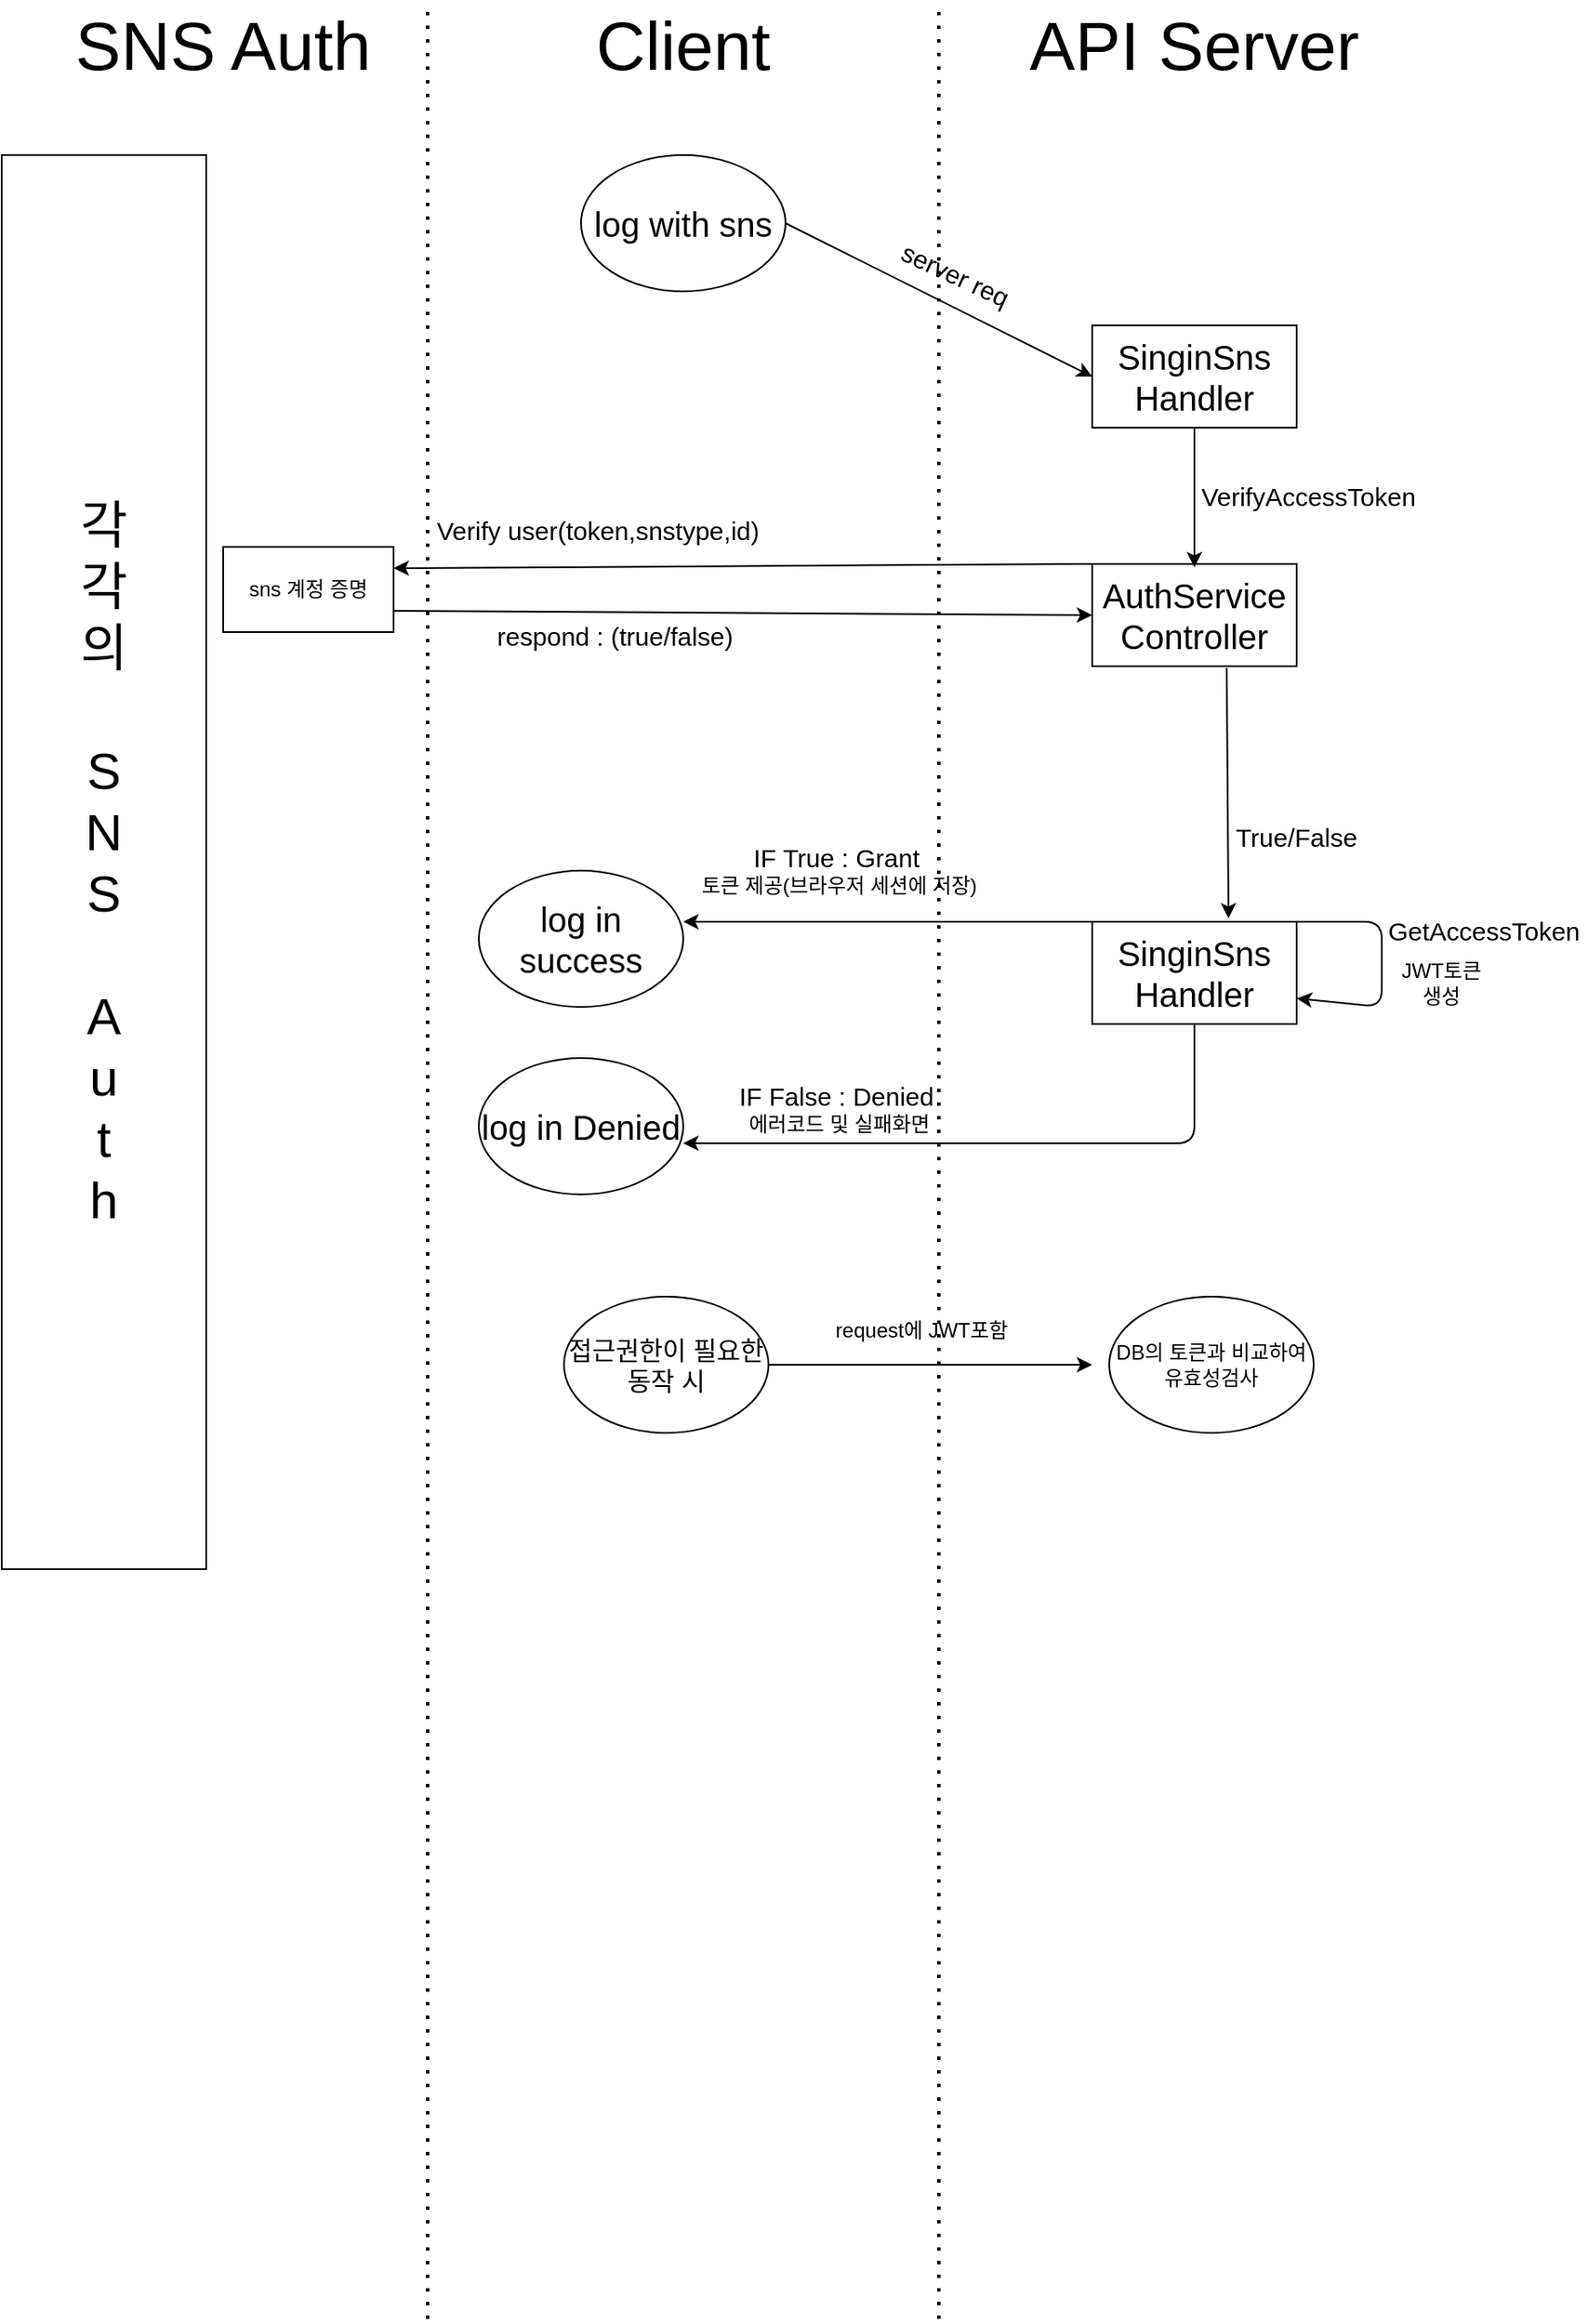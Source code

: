 <mxfile version="14.1.9" type="github">
  <diagram id="C5RBs43oDa-KdzZeNtuy" name="Page-1">
    <mxGraphModel dx="1350" dy="804" grid="1" gridSize="10" guides="1" tooltips="1" connect="1" arrows="1" fold="1" page="1" pageScale="1" pageWidth="827" pageHeight="1169" math="0" shadow="0">
      <root>
        <mxCell id="WIyWlLk6GJQsqaUBKTNV-0" />
        <mxCell id="WIyWlLk6GJQsqaUBKTNV-1" parent="WIyWlLk6GJQsqaUBKTNV-0" />
        <mxCell id="Nbk6abaK6ACKOXlTuhbF-16" value="" style="endArrow=none;dashed=1;html=1;dashPattern=1 3;strokeWidth=2;" edge="1" parent="WIyWlLk6GJQsqaUBKTNV-1">
          <mxGeometry width="50" height="50" relative="1" as="geometry">
            <mxPoint x="250" y="1390" as="sourcePoint" />
            <mxPoint x="250" y="30" as="targetPoint" />
          </mxGeometry>
        </mxCell>
        <mxCell id="Nbk6abaK6ACKOXlTuhbF-17" value="" style="endArrow=none;dashed=1;html=1;dashPattern=1 3;strokeWidth=2;" edge="1" parent="WIyWlLk6GJQsqaUBKTNV-1">
          <mxGeometry width="50" height="50" relative="1" as="geometry">
            <mxPoint x="550" y="1390" as="sourcePoint" />
            <mxPoint x="550" y="30" as="targetPoint" />
          </mxGeometry>
        </mxCell>
        <mxCell id="Nbk6abaK6ACKOXlTuhbF-18" value="&lt;font style=&quot;font-size: 40px&quot;&gt;SNS Auth&lt;br&gt;&lt;/font&gt;" style="text;html=1;strokeColor=none;fillColor=none;align=center;verticalAlign=middle;whiteSpace=wrap;rounded=0;" vertex="1" parent="WIyWlLk6GJQsqaUBKTNV-1">
          <mxGeometry x="30" y="30" width="200" height="50" as="geometry" />
        </mxCell>
        <mxCell id="Nbk6abaK6ACKOXlTuhbF-19" value="&lt;font style=&quot;font-size: 40px&quot;&gt;Client&lt;/font&gt;" style="text;html=1;strokeColor=none;fillColor=none;align=center;verticalAlign=middle;whiteSpace=wrap;rounded=0;" vertex="1" parent="WIyWlLk6GJQsqaUBKTNV-1">
          <mxGeometry x="300" y="30" width="200" height="50" as="geometry" />
        </mxCell>
        <mxCell id="Nbk6abaK6ACKOXlTuhbF-20" value="&lt;font style=&quot;font-size: 40px&quot;&gt;API Server&lt;/font&gt;" style="text;html=1;strokeColor=none;fillColor=none;align=center;verticalAlign=middle;whiteSpace=wrap;rounded=0;" vertex="1" parent="WIyWlLk6GJQsqaUBKTNV-1">
          <mxGeometry x="600" y="30" width="200" height="50" as="geometry" />
        </mxCell>
        <mxCell id="Nbk6abaK6ACKOXlTuhbF-21" value="&lt;font style=&quot;font-size: 20px&quot;&gt;log with sns&lt;/font&gt;" style="ellipse;whiteSpace=wrap;html=1;" vertex="1" parent="WIyWlLk6GJQsqaUBKTNV-1">
          <mxGeometry x="340" y="120" width="120" height="80" as="geometry" />
        </mxCell>
        <mxCell id="Nbk6abaK6ACKOXlTuhbF-22" value="&lt;font style=&quot;font-size: 20px&quot;&gt;SinginSns Handler&lt;/font&gt;" style="rounded=0;whiteSpace=wrap;html=1;" vertex="1" parent="WIyWlLk6GJQsqaUBKTNV-1">
          <mxGeometry x="640" y="220" width="120" height="60" as="geometry" />
        </mxCell>
        <mxCell id="Nbk6abaK6ACKOXlTuhbF-23" value="" style="endArrow=classic;html=1;exitX=1;exitY=0.5;exitDx=0;exitDy=0;entryX=0;entryY=0.5;entryDx=0;entryDy=0;" edge="1" parent="WIyWlLk6GJQsqaUBKTNV-1" source="Nbk6abaK6ACKOXlTuhbF-21" target="Nbk6abaK6ACKOXlTuhbF-22">
          <mxGeometry width="50" height="50" relative="1" as="geometry">
            <mxPoint x="640" y="400" as="sourcePoint" />
            <mxPoint x="690" y="350" as="targetPoint" />
          </mxGeometry>
        </mxCell>
        <mxCell id="Nbk6abaK6ACKOXlTuhbF-24" value="&lt;font style=&quot;font-size: 15px&quot;&gt;server req&lt;/font&gt;" style="text;html=1;strokeColor=none;fillColor=none;align=center;verticalAlign=middle;whiteSpace=wrap;rounded=0;rotation=25;" vertex="1" parent="WIyWlLk6GJQsqaUBKTNV-1">
          <mxGeometry x="460" y="180" width="200" height="20" as="geometry" />
        </mxCell>
        <mxCell id="Nbk6abaK6ACKOXlTuhbF-25" value="&lt;div&gt;&lt;font style=&quot;font-size: 20px&quot;&gt;AuthService&lt;/font&gt;&lt;/div&gt;&lt;div&gt;&lt;font style=&quot;font-size: 20px&quot;&gt;Controller&lt;br&gt;&lt;/font&gt;&lt;/div&gt;" style="rounded=0;whiteSpace=wrap;html=1;" vertex="1" parent="WIyWlLk6GJQsqaUBKTNV-1">
          <mxGeometry x="640" y="360" width="120" height="60" as="geometry" />
        </mxCell>
        <mxCell id="Nbk6abaK6ACKOXlTuhbF-28" value="&lt;div style=&quot;font-size: 30px&quot;&gt;&lt;font style=&quot;font-size: 30px&quot;&gt;각&lt;/font&gt;&lt;/div&gt;&lt;div style=&quot;font-size: 30px&quot;&gt;&lt;font style=&quot;font-size: 30px&quot;&gt;각&lt;/font&gt;&lt;/div&gt;&lt;div style=&quot;font-size: 30px&quot;&gt;&lt;font style=&quot;font-size: 30px&quot;&gt;의&lt;/font&gt;&lt;/div&gt;&lt;div style=&quot;font-size: 30px&quot;&gt;&lt;font style=&quot;font-size: 30px&quot;&gt;&lt;br&gt;&lt;/font&gt;&lt;/div&gt;&lt;div style=&quot;font-size: 30px&quot;&gt;&lt;font style=&quot;font-size: 30px&quot;&gt;S&lt;/font&gt;&lt;/div&gt;&lt;div style=&quot;font-size: 30px&quot;&gt;&lt;font style=&quot;font-size: 30px&quot;&gt;N&lt;/font&gt;&lt;/div&gt;&lt;div style=&quot;font-size: 30px&quot;&gt;&lt;font style=&quot;font-size: 30px&quot;&gt;S&lt;/font&gt;&lt;/div&gt;&lt;div style=&quot;font-size: 30px&quot;&gt;&lt;font style=&quot;font-size: 30px&quot;&gt;&lt;br&gt;&lt;/font&gt;&lt;/div&gt;&lt;div style=&quot;font-size: 30px&quot;&gt;&lt;font style=&quot;font-size: 30px&quot;&gt;A&lt;/font&gt;&lt;/div&gt;&lt;div style=&quot;font-size: 30px&quot;&gt;&lt;font style=&quot;font-size: 30px&quot;&gt;u&lt;/font&gt;&lt;/div&gt;&lt;div style=&quot;font-size: 30px&quot;&gt;&lt;font style=&quot;font-size: 30px&quot;&gt;t&lt;/font&gt;&lt;/div&gt;&lt;div style=&quot;font-size: 30px&quot;&gt;&lt;font style=&quot;font-size: 30px&quot;&gt;h&lt;br&gt;&lt;/font&gt;&lt;/div&gt;" style="rounded=0;whiteSpace=wrap;html=1;" vertex="1" parent="WIyWlLk6GJQsqaUBKTNV-1">
          <mxGeometry y="120" width="120" height="830" as="geometry" />
        </mxCell>
        <mxCell id="Nbk6abaK6ACKOXlTuhbF-29" value="&lt;font style=&quot;font-size: 15px&quot;&gt;Verify user(token,snstype,id)&lt;br&gt;&lt;/font&gt;" style="text;html=1;strokeColor=none;fillColor=none;align=center;verticalAlign=middle;whiteSpace=wrap;rounded=0;rotation=0;" vertex="1" parent="WIyWlLk6GJQsqaUBKTNV-1">
          <mxGeometry x="250" y="330" width="200" height="20" as="geometry" />
        </mxCell>
        <mxCell id="Nbk6abaK6ACKOXlTuhbF-30" value="&lt;font style=&quot;font-size: 15px&quot;&gt;respond : (true/false)&lt;/font&gt;" style="text;html=1;strokeColor=none;fillColor=none;align=center;verticalAlign=middle;whiteSpace=wrap;rounded=0;rotation=0;" vertex="1" parent="WIyWlLk6GJQsqaUBKTNV-1">
          <mxGeometry x="260" y="392" width="200" height="20" as="geometry" />
        </mxCell>
        <mxCell id="Nbk6abaK6ACKOXlTuhbF-33" value="&lt;font style=&quot;font-size: 20px&quot;&gt;log in success&lt;br&gt;&lt;/font&gt;" style="ellipse;whiteSpace=wrap;html=1;" vertex="1" parent="WIyWlLk6GJQsqaUBKTNV-1">
          <mxGeometry x="280" y="540" width="120" height="80" as="geometry" />
        </mxCell>
        <mxCell id="Nbk6abaK6ACKOXlTuhbF-34" value="&lt;font style=&quot;font-size: 15px&quot;&gt;IF True : Grant&lt;br&gt;&lt;/font&gt;&amp;nbsp;토큰 제공(브라우저 세션에 저장)" style="text;html=1;strokeColor=none;fillColor=none;align=center;verticalAlign=middle;whiteSpace=wrap;rounded=0;rotation=0;" vertex="1" parent="WIyWlLk6GJQsqaUBKTNV-1">
          <mxGeometry x="390" y="530" width="200" height="20" as="geometry" />
        </mxCell>
        <mxCell id="Nbk6abaK6ACKOXlTuhbF-37" value="&lt;font style=&quot;font-size: 20px&quot;&gt;log in Denied&lt;br&gt;&lt;/font&gt;" style="ellipse;whiteSpace=wrap;html=1;" vertex="1" parent="WIyWlLk6GJQsqaUBKTNV-1">
          <mxGeometry x="280" y="650" width="120" height="80" as="geometry" />
        </mxCell>
        <mxCell id="Nbk6abaK6ACKOXlTuhbF-40" value="" style="endArrow=none;dashed=1;html=1;dashPattern=1 3;strokeWidth=2;" edge="1" parent="WIyWlLk6GJQsqaUBKTNV-1">
          <mxGeometry width="50" height="50" relative="1" as="geometry">
            <mxPoint x="130" y="410" as="sourcePoint" />
            <mxPoint x="130" y="410" as="targetPoint" />
          </mxGeometry>
        </mxCell>
        <mxCell id="Nbk6abaK6ACKOXlTuhbF-43" value="sns 계정 증명" style="rounded=0;whiteSpace=wrap;html=1;" vertex="1" parent="WIyWlLk6GJQsqaUBKTNV-1">
          <mxGeometry x="130" y="350" width="100" height="50" as="geometry" />
        </mxCell>
        <mxCell id="Nbk6abaK6ACKOXlTuhbF-51" value="" style="endArrow=classic;html=1;entryX=1;entryY=0.25;entryDx=0;entryDy=0;exitX=0;exitY=0;exitDx=0;exitDy=0;" edge="1" parent="WIyWlLk6GJQsqaUBKTNV-1" source="Nbk6abaK6ACKOXlTuhbF-25" target="Nbk6abaK6ACKOXlTuhbF-43">
          <mxGeometry width="50" height="50" relative="1" as="geometry">
            <mxPoint x="630" y="363" as="sourcePoint" />
            <mxPoint x="690" y="440" as="targetPoint" />
          </mxGeometry>
        </mxCell>
        <mxCell id="Nbk6abaK6ACKOXlTuhbF-52" value="" style="endArrow=classic;html=1;exitX=1;exitY=0.75;exitDx=0;exitDy=0;entryX=0;entryY=0.5;entryDx=0;entryDy=0;" edge="1" parent="WIyWlLk6GJQsqaUBKTNV-1" source="Nbk6abaK6ACKOXlTuhbF-43" target="Nbk6abaK6ACKOXlTuhbF-25">
          <mxGeometry width="50" height="50" relative="1" as="geometry">
            <mxPoint x="640" y="490" as="sourcePoint" />
            <mxPoint x="690" y="440" as="targetPoint" />
          </mxGeometry>
        </mxCell>
        <mxCell id="Nbk6abaK6ACKOXlTuhbF-58" value="&lt;font style=&quot;font-size: 20px&quot;&gt;SinginSns Handler&lt;/font&gt;" style="rounded=0;whiteSpace=wrap;html=1;" vertex="1" parent="WIyWlLk6GJQsqaUBKTNV-1">
          <mxGeometry x="640" y="570" width="120" height="60" as="geometry" />
        </mxCell>
        <mxCell id="Nbk6abaK6ACKOXlTuhbF-59" value="" style="endArrow=classic;html=1;exitX=0.5;exitY=1;exitDx=0;exitDy=0;" edge="1" parent="WIyWlLk6GJQsqaUBKTNV-1" source="Nbk6abaK6ACKOXlTuhbF-22">
          <mxGeometry width="50" height="50" relative="1" as="geometry">
            <mxPoint x="640" y="580" as="sourcePoint" />
            <mxPoint x="700" y="362" as="targetPoint" />
          </mxGeometry>
        </mxCell>
        <mxCell id="Nbk6abaK6ACKOXlTuhbF-60" value="" style="endArrow=classic;html=1;exitX=0.658;exitY=1.017;exitDx=0;exitDy=0;exitPerimeter=0;entryX=0.667;entryY=-0.033;entryDx=0;entryDy=0;entryPerimeter=0;" edge="1" parent="WIyWlLk6GJQsqaUBKTNV-1" source="Nbk6abaK6ACKOXlTuhbF-25" target="Nbk6abaK6ACKOXlTuhbF-58">
          <mxGeometry width="50" height="50" relative="1" as="geometry">
            <mxPoint x="640" y="580" as="sourcePoint" />
            <mxPoint x="690" y="530" as="targetPoint" />
          </mxGeometry>
        </mxCell>
        <mxCell id="Nbk6abaK6ACKOXlTuhbF-61" value="&lt;font style=&quot;font-size: 15px&quot;&gt;True/False&lt;/font&gt;" style="text;html=1;strokeColor=none;fillColor=none;align=center;verticalAlign=middle;whiteSpace=wrap;rounded=0;rotation=0;" vertex="1" parent="WIyWlLk6GJQsqaUBKTNV-1">
          <mxGeometry x="700" y="510" width="120" height="20" as="geometry" />
        </mxCell>
        <mxCell id="Nbk6abaK6ACKOXlTuhbF-62" value="&lt;font style=&quot;font-size: 15px&quot;&gt;IF False : Denied&lt;br&gt;&lt;/font&gt;&amp;nbsp;에러코드 및 실패화면" style="text;html=1;strokeColor=none;fillColor=none;align=center;verticalAlign=middle;whiteSpace=wrap;rounded=0;rotation=0;" vertex="1" parent="WIyWlLk6GJQsqaUBKTNV-1">
          <mxGeometry x="390" y="670" width="200" height="20" as="geometry" />
        </mxCell>
        <mxCell id="Nbk6abaK6ACKOXlTuhbF-63" value="" style="endArrow=classic;html=1;entryX=1;entryY=0.375;entryDx=0;entryDy=0;exitX=0;exitY=0;exitDx=0;exitDy=0;entryPerimeter=0;" edge="1" parent="WIyWlLk6GJQsqaUBKTNV-1" source="Nbk6abaK6ACKOXlTuhbF-58" target="Nbk6abaK6ACKOXlTuhbF-33">
          <mxGeometry width="50" height="50" relative="1" as="geometry">
            <mxPoint x="630" y="580" as="sourcePoint" />
            <mxPoint x="620" y="584.5" as="targetPoint" />
          </mxGeometry>
        </mxCell>
        <mxCell id="Nbk6abaK6ACKOXlTuhbF-64" value="" style="endArrow=classic;html=1;exitX=0.5;exitY=1;exitDx=0;exitDy=0;" edge="1" parent="WIyWlLk6GJQsqaUBKTNV-1" source="Nbk6abaK6ACKOXlTuhbF-58">
          <mxGeometry width="50" height="50" relative="1" as="geometry">
            <mxPoint x="630" y="700" as="sourcePoint" />
            <mxPoint x="400" y="700" as="targetPoint" />
            <Array as="points">
              <mxPoint x="700" y="700" />
            </Array>
          </mxGeometry>
        </mxCell>
        <mxCell id="Nbk6abaK6ACKOXlTuhbF-65" value="" style="endArrow=classic;html=1;exitX=1;exitY=0;exitDx=0;exitDy=0;entryX=1;entryY=0.75;entryDx=0;entryDy=0;" edge="1" parent="WIyWlLk6GJQsqaUBKTNV-1" source="Nbk6abaK6ACKOXlTuhbF-58" target="Nbk6abaK6ACKOXlTuhbF-58">
          <mxGeometry width="50" height="50" relative="1" as="geometry">
            <mxPoint x="640" y="750" as="sourcePoint" />
            <mxPoint x="800" y="650" as="targetPoint" />
            <Array as="points">
              <mxPoint x="810" y="570" />
              <mxPoint x="810" y="620" />
            </Array>
          </mxGeometry>
        </mxCell>
        <mxCell id="Nbk6abaK6ACKOXlTuhbF-66" value="&lt;div&gt;JWT토큰&lt;/div&gt;&lt;div&gt;생성&lt;/div&gt;" style="text;html=1;strokeColor=none;fillColor=none;align=center;verticalAlign=middle;whiteSpace=wrap;rounded=0;rotation=0;" vertex="1" parent="WIyWlLk6GJQsqaUBKTNV-1">
          <mxGeometry x="800" y="596" width="90" height="20" as="geometry" />
        </mxCell>
        <mxCell id="Nbk6abaK6ACKOXlTuhbF-67" value="&lt;div style=&quot;font-size: 15px&quot;&gt;&lt;font style=&quot;font-size: 15px&quot;&gt;접&lt;/font&gt;&lt;font style=&quot;font-size: 15px&quot;&gt;근권한이 필요한&lt;/font&gt;&lt;/div&gt;&lt;div style=&quot;font-size: 15px&quot;&gt;&lt;font style=&quot;font-size: 15px&quot;&gt;동작 시&lt;br&gt;&lt;/font&gt;&lt;/div&gt;" style="ellipse;whiteSpace=wrap;html=1;" vertex="1" parent="WIyWlLk6GJQsqaUBKTNV-1">
          <mxGeometry x="330" y="790" width="120" height="80" as="geometry" />
        </mxCell>
        <mxCell id="Nbk6abaK6ACKOXlTuhbF-68" value="" style="endArrow=classic;html=1;exitX=1;exitY=0.5;exitDx=0;exitDy=0;" edge="1" parent="WIyWlLk6GJQsqaUBKTNV-1" source="Nbk6abaK6ACKOXlTuhbF-67">
          <mxGeometry width="50" height="50" relative="1" as="geometry">
            <mxPoint x="640" y="750" as="sourcePoint" />
            <mxPoint x="640" y="830" as="targetPoint" />
            <Array as="points" />
          </mxGeometry>
        </mxCell>
        <mxCell id="Nbk6abaK6ACKOXlTuhbF-69" value="&lt;div&gt;DB의 토큰과 비교하여&lt;/div&gt;&lt;div&gt;유효성검사&lt;br&gt;&lt;/div&gt;" style="ellipse;whiteSpace=wrap;html=1;" vertex="1" parent="WIyWlLk6GJQsqaUBKTNV-1">
          <mxGeometry x="650" y="790" width="120" height="80" as="geometry" />
        </mxCell>
        <mxCell id="Nbk6abaK6ACKOXlTuhbF-70" value="request에 JWT포함" style="text;html=1;strokeColor=none;fillColor=none;align=center;verticalAlign=middle;whiteSpace=wrap;rounded=0;" vertex="1" parent="WIyWlLk6GJQsqaUBKTNV-1">
          <mxGeometry x="480" y="800" width="120" height="20" as="geometry" />
        </mxCell>
        <mxCell id="Nbk6abaK6ACKOXlTuhbF-72" value="&lt;font style=&quot;font-size: 15px&quot;&gt;VerifyAccessToken&lt;/font&gt;" style="text;html=1;strokeColor=none;fillColor=none;align=center;verticalAlign=middle;whiteSpace=wrap;rounded=0;rotation=0;" vertex="1" parent="WIyWlLk6GJQsqaUBKTNV-1">
          <mxGeometry x="707" y="310" width="120" height="20" as="geometry" />
        </mxCell>
        <mxCell id="Nbk6abaK6ACKOXlTuhbF-73" value="&lt;font style=&quot;font-size: 15px&quot;&gt;GetAccessToken&lt;/font&gt;" style="text;html=1;strokeColor=none;fillColor=none;align=center;verticalAlign=middle;whiteSpace=wrap;rounded=0;rotation=0;" vertex="1" parent="WIyWlLk6GJQsqaUBKTNV-1">
          <mxGeometry x="810" y="565" width="120" height="20" as="geometry" />
        </mxCell>
      </root>
    </mxGraphModel>
  </diagram>
</mxfile>
